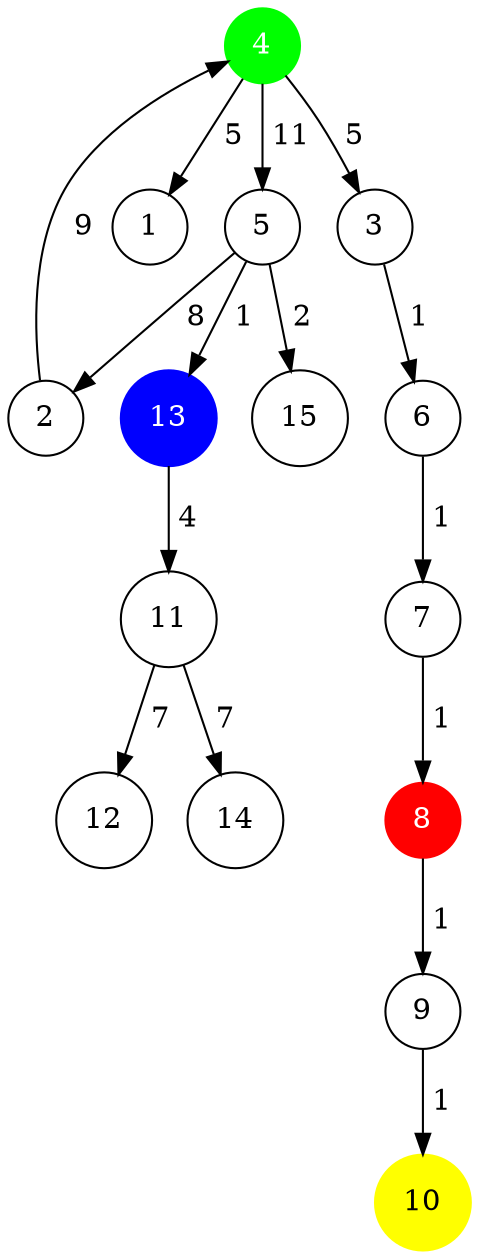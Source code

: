 strict digraph {
    node [shape=circle]
    1  [label=1]
	2  [label=2]
	4  [label=4,color=green,style=filled,fontcolor = white]
	5  [label=5]
	6  [label=6]
	7  [label=7]
	8  [label=8,color=red,style=filled,fontcolor = white]
	9  [label=9]
	10 [label=10,color=yellow,style=filled]
	11 [label=11]
	12 [label=12]
	13 [label=13,color=blue,style=filled,fontcolor = white]
	14 [label=14]
	15 [label=15]
	
	2  -> 4  [label=" 9",weight=9]
	3 -> 6   [label=" 1",weight=1]
	4  -> {1 3} [label=" 5",weight=5]
	4  -> 5   [label=" 11",weight=11]
	5  -> 2   [label=" 8",weight=8]
	5  -> 13  [label=" 1",weight=1]
	5  -> 15  [label=" 2",weight=2]
	6 -> 7    [label=" 1",weight=1]
	7 -> 8    [label=" 1",weight=1]
	8 -> 9    [label=" 1",weight=1]
	9 -> 10   [label=" 1",weight=1]
	13 -> 11  [label=" 4",weight=4]
	11 -> {12 14} [label=" 7",weight=7]
} 
